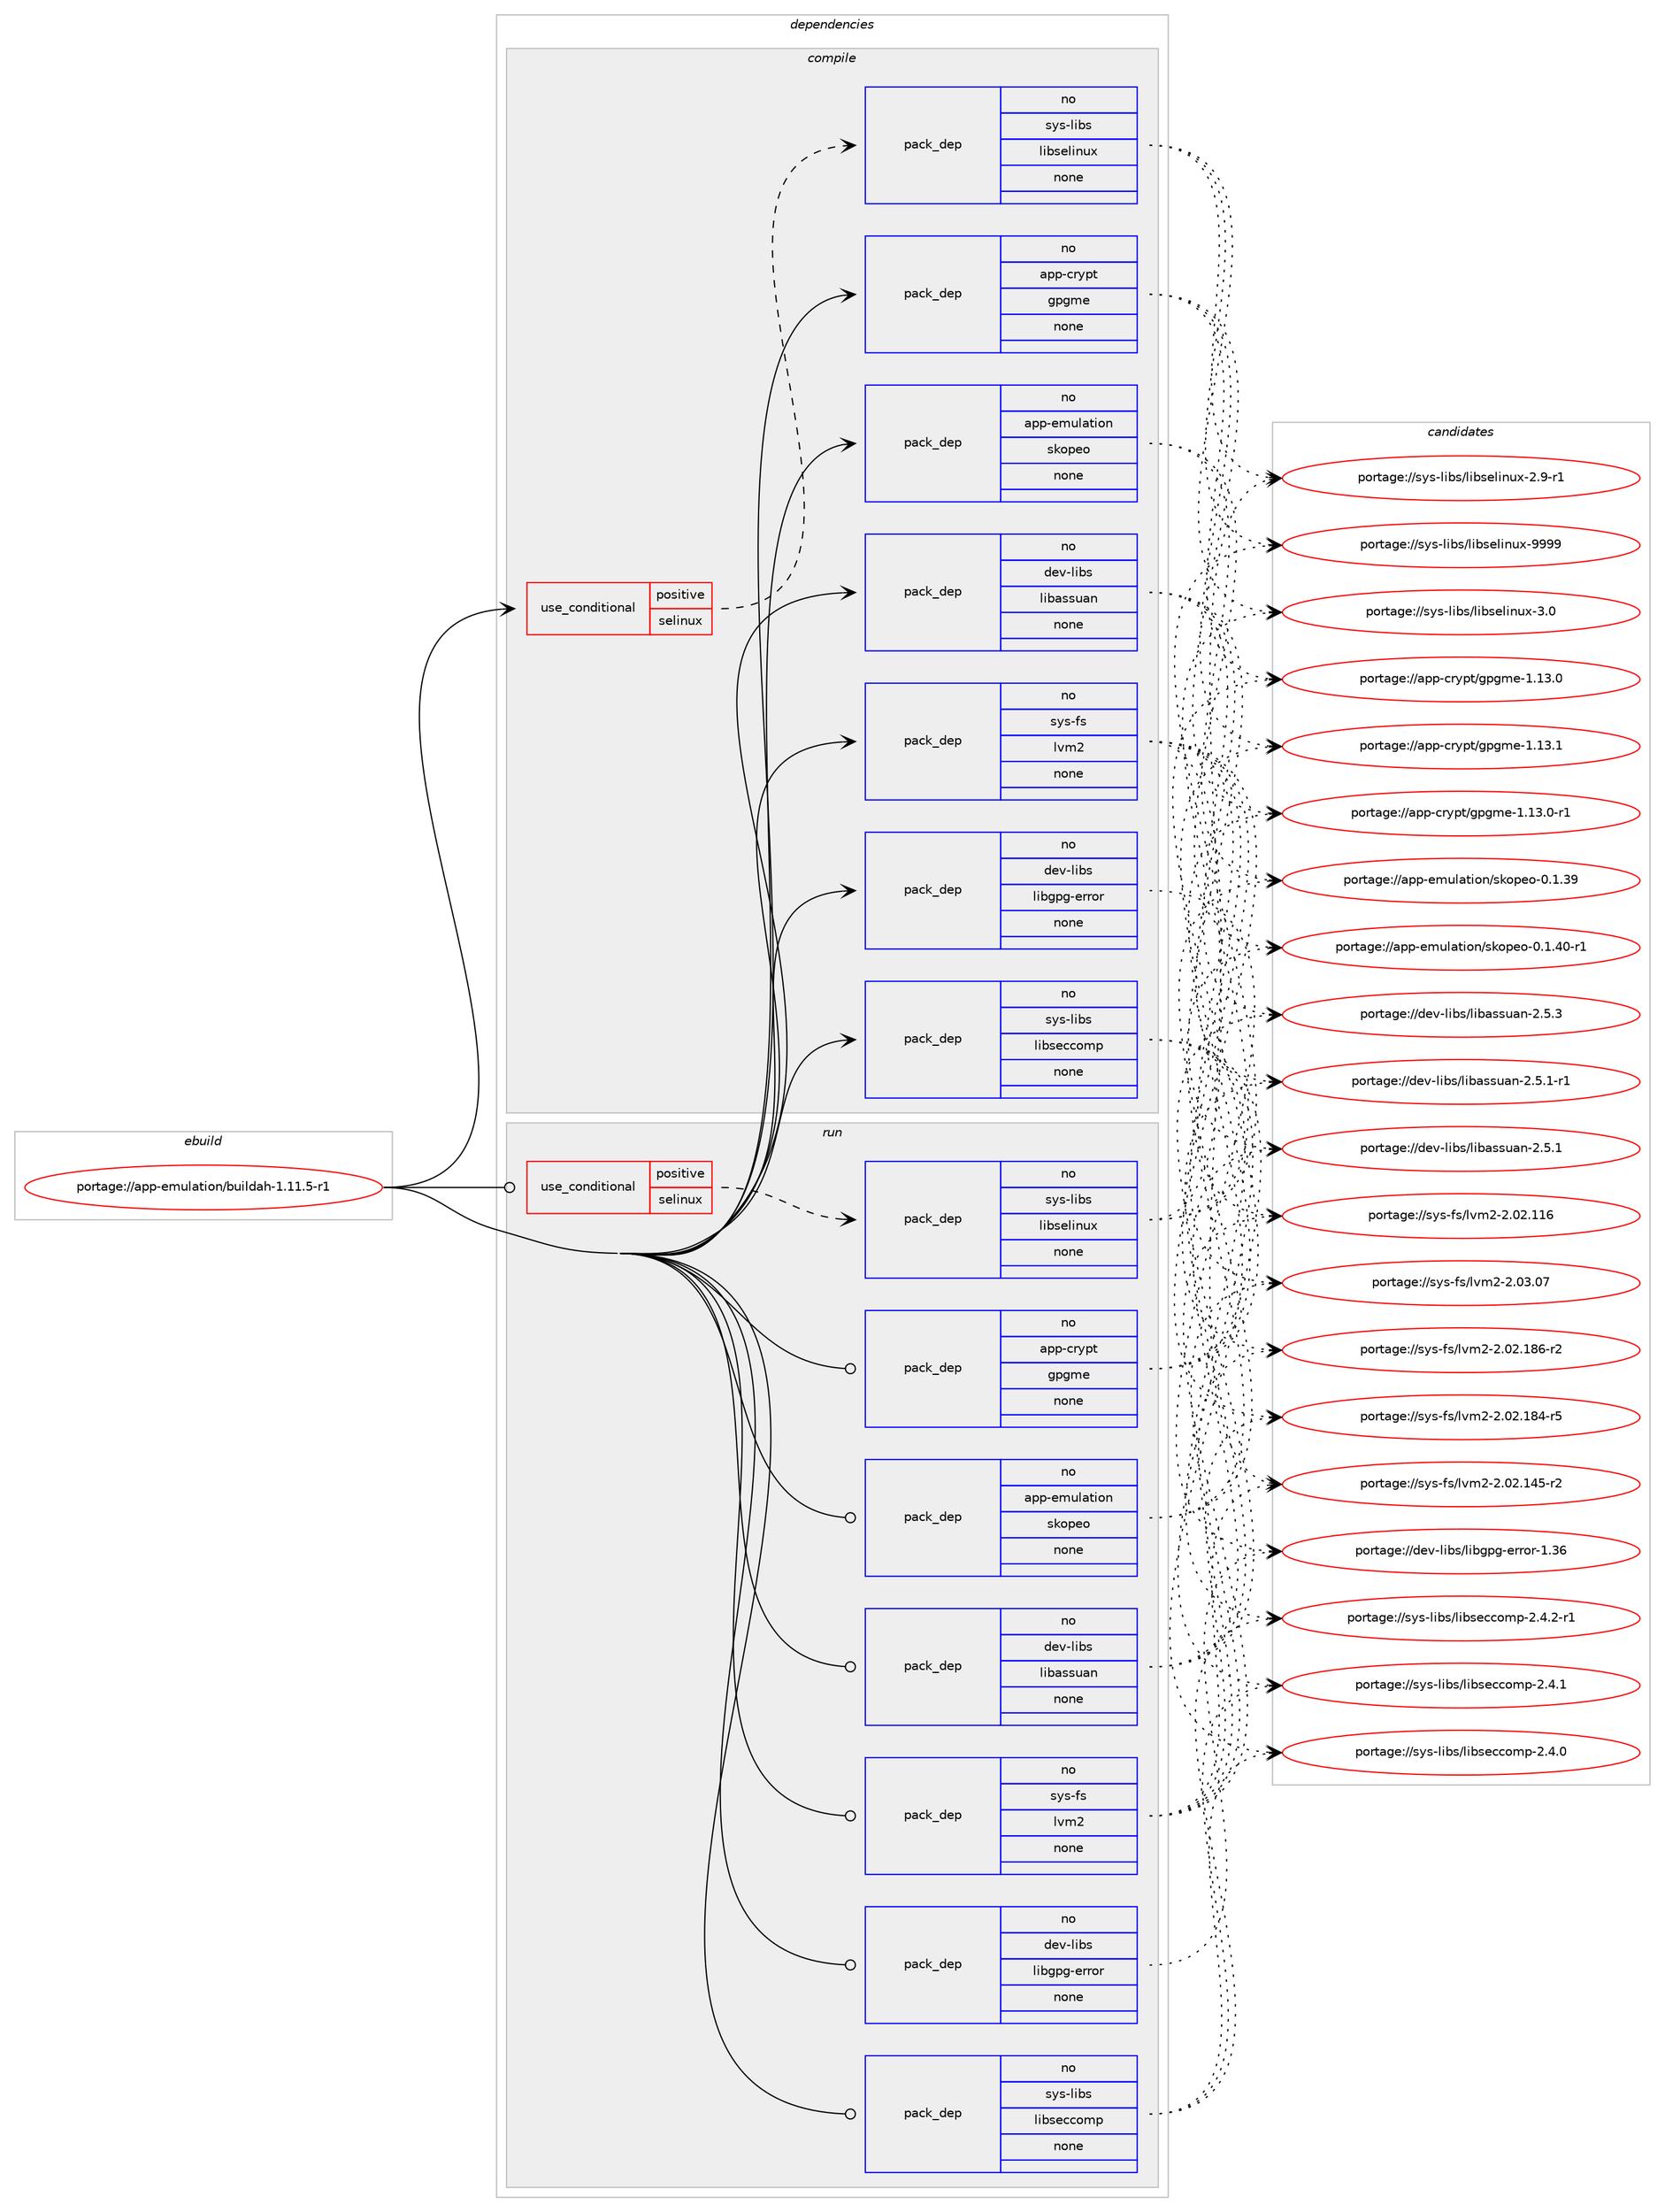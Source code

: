 digraph prolog {

# *************
# Graph options
# *************

newrank=true;
concentrate=true;
compound=true;
graph [rankdir=LR,fontname=Helvetica,fontsize=10,ranksep=1.5];#, ranksep=2.5, nodesep=0.2];
edge  [arrowhead=vee];
node  [fontname=Helvetica,fontsize=10];

# **********
# The ebuild
# **********

subgraph cluster_leftcol {
color=gray;
label=<<i>ebuild</i>>;
id [label="portage://app-emulation/buildah-1.11.5-r1", color=red, width=4, href="../app-emulation/buildah-1.11.5-r1.svg"];
}

# ****************
# The dependencies
# ****************

subgraph cluster_midcol {
color=gray;
label=<<i>dependencies</i>>;
subgraph cluster_compile {
fillcolor="#eeeeee";
style=filled;
label=<<i>compile</i>>;
subgraph cond149171 {
dependency633241 [label=<<TABLE BORDER="0" CELLBORDER="1" CELLSPACING="0" CELLPADDING="4"><TR><TD ROWSPAN="3" CELLPADDING="10">use_conditional</TD></TR><TR><TD>positive</TD></TR><TR><TD>selinux</TD></TR></TABLE>>, shape=none, color=red];
subgraph pack475662 {
dependency633242 [label=<<TABLE BORDER="0" CELLBORDER="1" CELLSPACING="0" CELLPADDING="4" WIDTH="220"><TR><TD ROWSPAN="6" CELLPADDING="30">pack_dep</TD></TR><TR><TD WIDTH="110">no</TD></TR><TR><TD>sys-libs</TD></TR><TR><TD>libselinux</TD></TR><TR><TD>none</TD></TR><TR><TD></TD></TR></TABLE>>, shape=none, color=blue];
}
dependency633241:e -> dependency633242:w [weight=20,style="dashed",arrowhead="vee"];
}
id:e -> dependency633241:w [weight=20,style="solid",arrowhead="vee"];
subgraph pack475663 {
dependency633243 [label=<<TABLE BORDER="0" CELLBORDER="1" CELLSPACING="0" CELLPADDING="4" WIDTH="220"><TR><TD ROWSPAN="6" CELLPADDING="30">pack_dep</TD></TR><TR><TD WIDTH="110">no</TD></TR><TR><TD>app-crypt</TD></TR><TR><TD>gpgme</TD></TR><TR><TD>none</TD></TR><TR><TD></TD></TR></TABLE>>, shape=none, color=blue];
}
id:e -> dependency633243:w [weight=20,style="solid",arrowhead="vee"];
subgraph pack475664 {
dependency633244 [label=<<TABLE BORDER="0" CELLBORDER="1" CELLSPACING="0" CELLPADDING="4" WIDTH="220"><TR><TD ROWSPAN="6" CELLPADDING="30">pack_dep</TD></TR><TR><TD WIDTH="110">no</TD></TR><TR><TD>app-emulation</TD></TR><TR><TD>skopeo</TD></TR><TR><TD>none</TD></TR><TR><TD></TD></TR></TABLE>>, shape=none, color=blue];
}
id:e -> dependency633244:w [weight=20,style="solid",arrowhead="vee"];
subgraph pack475665 {
dependency633245 [label=<<TABLE BORDER="0" CELLBORDER="1" CELLSPACING="0" CELLPADDING="4" WIDTH="220"><TR><TD ROWSPAN="6" CELLPADDING="30">pack_dep</TD></TR><TR><TD WIDTH="110">no</TD></TR><TR><TD>dev-libs</TD></TR><TR><TD>libassuan</TD></TR><TR><TD>none</TD></TR><TR><TD></TD></TR></TABLE>>, shape=none, color=blue];
}
id:e -> dependency633245:w [weight=20,style="solid",arrowhead="vee"];
subgraph pack475666 {
dependency633246 [label=<<TABLE BORDER="0" CELLBORDER="1" CELLSPACING="0" CELLPADDING="4" WIDTH="220"><TR><TD ROWSPAN="6" CELLPADDING="30">pack_dep</TD></TR><TR><TD WIDTH="110">no</TD></TR><TR><TD>dev-libs</TD></TR><TR><TD>libgpg-error</TD></TR><TR><TD>none</TD></TR><TR><TD></TD></TR></TABLE>>, shape=none, color=blue];
}
id:e -> dependency633246:w [weight=20,style="solid",arrowhead="vee"];
subgraph pack475667 {
dependency633247 [label=<<TABLE BORDER="0" CELLBORDER="1" CELLSPACING="0" CELLPADDING="4" WIDTH="220"><TR><TD ROWSPAN="6" CELLPADDING="30">pack_dep</TD></TR><TR><TD WIDTH="110">no</TD></TR><TR><TD>sys-fs</TD></TR><TR><TD>lvm2</TD></TR><TR><TD>none</TD></TR><TR><TD></TD></TR></TABLE>>, shape=none, color=blue];
}
id:e -> dependency633247:w [weight=20,style="solid",arrowhead="vee"];
subgraph pack475668 {
dependency633248 [label=<<TABLE BORDER="0" CELLBORDER="1" CELLSPACING="0" CELLPADDING="4" WIDTH="220"><TR><TD ROWSPAN="6" CELLPADDING="30">pack_dep</TD></TR><TR><TD WIDTH="110">no</TD></TR><TR><TD>sys-libs</TD></TR><TR><TD>libseccomp</TD></TR><TR><TD>none</TD></TR><TR><TD></TD></TR></TABLE>>, shape=none, color=blue];
}
id:e -> dependency633248:w [weight=20,style="solid",arrowhead="vee"];
}
subgraph cluster_compileandrun {
fillcolor="#eeeeee";
style=filled;
label=<<i>compile and run</i>>;
}
subgraph cluster_run {
fillcolor="#eeeeee";
style=filled;
label=<<i>run</i>>;
subgraph cond149172 {
dependency633249 [label=<<TABLE BORDER="0" CELLBORDER="1" CELLSPACING="0" CELLPADDING="4"><TR><TD ROWSPAN="3" CELLPADDING="10">use_conditional</TD></TR><TR><TD>positive</TD></TR><TR><TD>selinux</TD></TR></TABLE>>, shape=none, color=red];
subgraph pack475669 {
dependency633250 [label=<<TABLE BORDER="0" CELLBORDER="1" CELLSPACING="0" CELLPADDING="4" WIDTH="220"><TR><TD ROWSPAN="6" CELLPADDING="30">pack_dep</TD></TR><TR><TD WIDTH="110">no</TD></TR><TR><TD>sys-libs</TD></TR><TR><TD>libselinux</TD></TR><TR><TD>none</TD></TR><TR><TD></TD></TR></TABLE>>, shape=none, color=blue];
}
dependency633249:e -> dependency633250:w [weight=20,style="dashed",arrowhead="vee"];
}
id:e -> dependency633249:w [weight=20,style="solid",arrowhead="odot"];
subgraph pack475670 {
dependency633251 [label=<<TABLE BORDER="0" CELLBORDER="1" CELLSPACING="0" CELLPADDING="4" WIDTH="220"><TR><TD ROWSPAN="6" CELLPADDING="30">pack_dep</TD></TR><TR><TD WIDTH="110">no</TD></TR><TR><TD>app-crypt</TD></TR><TR><TD>gpgme</TD></TR><TR><TD>none</TD></TR><TR><TD></TD></TR></TABLE>>, shape=none, color=blue];
}
id:e -> dependency633251:w [weight=20,style="solid",arrowhead="odot"];
subgraph pack475671 {
dependency633252 [label=<<TABLE BORDER="0" CELLBORDER="1" CELLSPACING="0" CELLPADDING="4" WIDTH="220"><TR><TD ROWSPAN="6" CELLPADDING="30">pack_dep</TD></TR><TR><TD WIDTH="110">no</TD></TR><TR><TD>app-emulation</TD></TR><TR><TD>skopeo</TD></TR><TR><TD>none</TD></TR><TR><TD></TD></TR></TABLE>>, shape=none, color=blue];
}
id:e -> dependency633252:w [weight=20,style="solid",arrowhead="odot"];
subgraph pack475672 {
dependency633253 [label=<<TABLE BORDER="0" CELLBORDER="1" CELLSPACING="0" CELLPADDING="4" WIDTH="220"><TR><TD ROWSPAN="6" CELLPADDING="30">pack_dep</TD></TR><TR><TD WIDTH="110">no</TD></TR><TR><TD>dev-libs</TD></TR><TR><TD>libassuan</TD></TR><TR><TD>none</TD></TR><TR><TD></TD></TR></TABLE>>, shape=none, color=blue];
}
id:e -> dependency633253:w [weight=20,style="solid",arrowhead="odot"];
subgraph pack475673 {
dependency633254 [label=<<TABLE BORDER="0" CELLBORDER="1" CELLSPACING="0" CELLPADDING="4" WIDTH="220"><TR><TD ROWSPAN="6" CELLPADDING="30">pack_dep</TD></TR><TR><TD WIDTH="110">no</TD></TR><TR><TD>dev-libs</TD></TR><TR><TD>libgpg-error</TD></TR><TR><TD>none</TD></TR><TR><TD></TD></TR></TABLE>>, shape=none, color=blue];
}
id:e -> dependency633254:w [weight=20,style="solid",arrowhead="odot"];
subgraph pack475674 {
dependency633255 [label=<<TABLE BORDER="0" CELLBORDER="1" CELLSPACING="0" CELLPADDING="4" WIDTH="220"><TR><TD ROWSPAN="6" CELLPADDING="30">pack_dep</TD></TR><TR><TD WIDTH="110">no</TD></TR><TR><TD>sys-fs</TD></TR><TR><TD>lvm2</TD></TR><TR><TD>none</TD></TR><TR><TD></TD></TR></TABLE>>, shape=none, color=blue];
}
id:e -> dependency633255:w [weight=20,style="solid",arrowhead="odot"];
subgraph pack475675 {
dependency633256 [label=<<TABLE BORDER="0" CELLBORDER="1" CELLSPACING="0" CELLPADDING="4" WIDTH="220"><TR><TD ROWSPAN="6" CELLPADDING="30">pack_dep</TD></TR><TR><TD WIDTH="110">no</TD></TR><TR><TD>sys-libs</TD></TR><TR><TD>libseccomp</TD></TR><TR><TD>none</TD></TR><TR><TD></TD></TR></TABLE>>, shape=none, color=blue];
}
id:e -> dependency633256:w [weight=20,style="solid",arrowhead="odot"];
}
}

# **************
# The candidates
# **************

subgraph cluster_choices {
rank=same;
color=gray;
label=<<i>candidates</i>>;

subgraph choice475662 {
color=black;
nodesep=1;
choice115121115451081059811547108105981151011081051101171204557575757 [label="portage://sys-libs/libselinux-9999", color=red, width=4,href="../sys-libs/libselinux-9999.svg"];
choice1151211154510810598115471081059811510110810511011712045514648 [label="portage://sys-libs/libselinux-3.0", color=red, width=4,href="../sys-libs/libselinux-3.0.svg"];
choice11512111545108105981154710810598115101108105110117120455046574511449 [label="portage://sys-libs/libselinux-2.9-r1", color=red, width=4,href="../sys-libs/libselinux-2.9-r1.svg"];
dependency633242:e -> choice115121115451081059811547108105981151011081051101171204557575757:w [style=dotted,weight="100"];
dependency633242:e -> choice1151211154510810598115471081059811510110810511011712045514648:w [style=dotted,weight="100"];
dependency633242:e -> choice11512111545108105981154710810598115101108105110117120455046574511449:w [style=dotted,weight="100"];
}
subgraph choice475663 {
color=black;
nodesep=1;
choice9711211245991141211121164710311210310910145494649514649 [label="portage://app-crypt/gpgme-1.13.1", color=red, width=4,href="../app-crypt/gpgme-1.13.1.svg"];
choice97112112459911412111211647103112103109101454946495146484511449 [label="portage://app-crypt/gpgme-1.13.0-r1", color=red, width=4,href="../app-crypt/gpgme-1.13.0-r1.svg"];
choice9711211245991141211121164710311210310910145494649514648 [label="portage://app-crypt/gpgme-1.13.0", color=red, width=4,href="../app-crypt/gpgme-1.13.0.svg"];
dependency633243:e -> choice9711211245991141211121164710311210310910145494649514649:w [style=dotted,weight="100"];
dependency633243:e -> choice97112112459911412111211647103112103109101454946495146484511449:w [style=dotted,weight="100"];
dependency633243:e -> choice9711211245991141211121164710311210310910145494649514648:w [style=dotted,weight="100"];
}
subgraph choice475664 {
color=black;
nodesep=1;
choice97112112451011091171089711610511111047115107111112101111454846494652484511449 [label="portage://app-emulation/skopeo-0.1.40-r1", color=red, width=4,href="../app-emulation/skopeo-0.1.40-r1.svg"];
choice9711211245101109117108971161051111104711510711111210111145484649465157 [label="portage://app-emulation/skopeo-0.1.39", color=red, width=4,href="../app-emulation/skopeo-0.1.39.svg"];
dependency633244:e -> choice97112112451011091171089711610511111047115107111112101111454846494652484511449:w [style=dotted,weight="100"];
dependency633244:e -> choice9711211245101109117108971161051111104711510711111210111145484649465157:w [style=dotted,weight="100"];
}
subgraph choice475665 {
color=black;
nodesep=1;
choice100101118451081059811547108105989711511511797110455046534651 [label="portage://dev-libs/libassuan-2.5.3", color=red, width=4,href="../dev-libs/libassuan-2.5.3.svg"];
choice1001011184510810598115471081059897115115117971104550465346494511449 [label="portage://dev-libs/libassuan-2.5.1-r1", color=red, width=4,href="../dev-libs/libassuan-2.5.1-r1.svg"];
choice100101118451081059811547108105989711511511797110455046534649 [label="portage://dev-libs/libassuan-2.5.1", color=red, width=4,href="../dev-libs/libassuan-2.5.1.svg"];
dependency633245:e -> choice100101118451081059811547108105989711511511797110455046534651:w [style=dotted,weight="100"];
dependency633245:e -> choice1001011184510810598115471081059897115115117971104550465346494511449:w [style=dotted,weight="100"];
dependency633245:e -> choice100101118451081059811547108105989711511511797110455046534649:w [style=dotted,weight="100"];
}
subgraph choice475666 {
color=black;
nodesep=1;
choice10010111845108105981154710810598103112103451011141141111144549465154 [label="portage://dev-libs/libgpg-error-1.36", color=red, width=4,href="../dev-libs/libgpg-error-1.36.svg"];
dependency633246:e -> choice10010111845108105981154710810598103112103451011141141111144549465154:w [style=dotted,weight="100"];
}
subgraph choice475667 {
color=black;
nodesep=1;
choice1151211154510211547108118109504550464851464855 [label="portage://sys-fs/lvm2-2.03.07", color=red, width=4,href="../sys-fs/lvm2-2.03.07.svg"];
choice1151211154510211547108118109504550464850464956544511450 [label="portage://sys-fs/lvm2-2.02.186-r2", color=red, width=4,href="../sys-fs/lvm2-2.02.186-r2.svg"];
choice1151211154510211547108118109504550464850464956524511453 [label="portage://sys-fs/lvm2-2.02.184-r5", color=red, width=4,href="../sys-fs/lvm2-2.02.184-r5.svg"];
choice1151211154510211547108118109504550464850464952534511450 [label="portage://sys-fs/lvm2-2.02.145-r2", color=red, width=4,href="../sys-fs/lvm2-2.02.145-r2.svg"];
choice115121115451021154710811810950455046485046494954 [label="portage://sys-fs/lvm2-2.02.116", color=red, width=4,href="../sys-fs/lvm2-2.02.116.svg"];
dependency633247:e -> choice1151211154510211547108118109504550464851464855:w [style=dotted,weight="100"];
dependency633247:e -> choice1151211154510211547108118109504550464850464956544511450:w [style=dotted,weight="100"];
dependency633247:e -> choice1151211154510211547108118109504550464850464956524511453:w [style=dotted,weight="100"];
dependency633247:e -> choice1151211154510211547108118109504550464850464952534511450:w [style=dotted,weight="100"];
dependency633247:e -> choice115121115451021154710811810950455046485046494954:w [style=dotted,weight="100"];
}
subgraph choice475668 {
color=black;
nodesep=1;
choice1151211154510810598115471081059811510199991111091124550465246504511449 [label="portage://sys-libs/libseccomp-2.4.2-r1", color=red, width=4,href="../sys-libs/libseccomp-2.4.2-r1.svg"];
choice115121115451081059811547108105981151019999111109112455046524649 [label="portage://sys-libs/libseccomp-2.4.1", color=red, width=4,href="../sys-libs/libseccomp-2.4.1.svg"];
choice115121115451081059811547108105981151019999111109112455046524648 [label="portage://sys-libs/libseccomp-2.4.0", color=red, width=4,href="../sys-libs/libseccomp-2.4.0.svg"];
dependency633248:e -> choice1151211154510810598115471081059811510199991111091124550465246504511449:w [style=dotted,weight="100"];
dependency633248:e -> choice115121115451081059811547108105981151019999111109112455046524649:w [style=dotted,weight="100"];
dependency633248:e -> choice115121115451081059811547108105981151019999111109112455046524648:w [style=dotted,weight="100"];
}
subgraph choice475669 {
color=black;
nodesep=1;
choice115121115451081059811547108105981151011081051101171204557575757 [label="portage://sys-libs/libselinux-9999", color=red, width=4,href="../sys-libs/libselinux-9999.svg"];
choice1151211154510810598115471081059811510110810511011712045514648 [label="portage://sys-libs/libselinux-3.0", color=red, width=4,href="../sys-libs/libselinux-3.0.svg"];
choice11512111545108105981154710810598115101108105110117120455046574511449 [label="portage://sys-libs/libselinux-2.9-r1", color=red, width=4,href="../sys-libs/libselinux-2.9-r1.svg"];
dependency633250:e -> choice115121115451081059811547108105981151011081051101171204557575757:w [style=dotted,weight="100"];
dependency633250:e -> choice1151211154510810598115471081059811510110810511011712045514648:w [style=dotted,weight="100"];
dependency633250:e -> choice11512111545108105981154710810598115101108105110117120455046574511449:w [style=dotted,weight="100"];
}
subgraph choice475670 {
color=black;
nodesep=1;
choice9711211245991141211121164710311210310910145494649514649 [label="portage://app-crypt/gpgme-1.13.1", color=red, width=4,href="../app-crypt/gpgme-1.13.1.svg"];
choice97112112459911412111211647103112103109101454946495146484511449 [label="portage://app-crypt/gpgme-1.13.0-r1", color=red, width=4,href="../app-crypt/gpgme-1.13.0-r1.svg"];
choice9711211245991141211121164710311210310910145494649514648 [label="portage://app-crypt/gpgme-1.13.0", color=red, width=4,href="../app-crypt/gpgme-1.13.0.svg"];
dependency633251:e -> choice9711211245991141211121164710311210310910145494649514649:w [style=dotted,weight="100"];
dependency633251:e -> choice97112112459911412111211647103112103109101454946495146484511449:w [style=dotted,weight="100"];
dependency633251:e -> choice9711211245991141211121164710311210310910145494649514648:w [style=dotted,weight="100"];
}
subgraph choice475671 {
color=black;
nodesep=1;
choice97112112451011091171089711610511111047115107111112101111454846494652484511449 [label="portage://app-emulation/skopeo-0.1.40-r1", color=red, width=4,href="../app-emulation/skopeo-0.1.40-r1.svg"];
choice9711211245101109117108971161051111104711510711111210111145484649465157 [label="portage://app-emulation/skopeo-0.1.39", color=red, width=4,href="../app-emulation/skopeo-0.1.39.svg"];
dependency633252:e -> choice97112112451011091171089711610511111047115107111112101111454846494652484511449:w [style=dotted,weight="100"];
dependency633252:e -> choice9711211245101109117108971161051111104711510711111210111145484649465157:w [style=dotted,weight="100"];
}
subgraph choice475672 {
color=black;
nodesep=1;
choice100101118451081059811547108105989711511511797110455046534651 [label="portage://dev-libs/libassuan-2.5.3", color=red, width=4,href="../dev-libs/libassuan-2.5.3.svg"];
choice1001011184510810598115471081059897115115117971104550465346494511449 [label="portage://dev-libs/libassuan-2.5.1-r1", color=red, width=4,href="../dev-libs/libassuan-2.5.1-r1.svg"];
choice100101118451081059811547108105989711511511797110455046534649 [label="portage://dev-libs/libassuan-2.5.1", color=red, width=4,href="../dev-libs/libassuan-2.5.1.svg"];
dependency633253:e -> choice100101118451081059811547108105989711511511797110455046534651:w [style=dotted,weight="100"];
dependency633253:e -> choice1001011184510810598115471081059897115115117971104550465346494511449:w [style=dotted,weight="100"];
dependency633253:e -> choice100101118451081059811547108105989711511511797110455046534649:w [style=dotted,weight="100"];
}
subgraph choice475673 {
color=black;
nodesep=1;
choice10010111845108105981154710810598103112103451011141141111144549465154 [label="portage://dev-libs/libgpg-error-1.36", color=red, width=4,href="../dev-libs/libgpg-error-1.36.svg"];
dependency633254:e -> choice10010111845108105981154710810598103112103451011141141111144549465154:w [style=dotted,weight="100"];
}
subgraph choice475674 {
color=black;
nodesep=1;
choice1151211154510211547108118109504550464851464855 [label="portage://sys-fs/lvm2-2.03.07", color=red, width=4,href="../sys-fs/lvm2-2.03.07.svg"];
choice1151211154510211547108118109504550464850464956544511450 [label="portage://sys-fs/lvm2-2.02.186-r2", color=red, width=4,href="../sys-fs/lvm2-2.02.186-r2.svg"];
choice1151211154510211547108118109504550464850464956524511453 [label="portage://sys-fs/lvm2-2.02.184-r5", color=red, width=4,href="../sys-fs/lvm2-2.02.184-r5.svg"];
choice1151211154510211547108118109504550464850464952534511450 [label="portage://sys-fs/lvm2-2.02.145-r2", color=red, width=4,href="../sys-fs/lvm2-2.02.145-r2.svg"];
choice115121115451021154710811810950455046485046494954 [label="portage://sys-fs/lvm2-2.02.116", color=red, width=4,href="../sys-fs/lvm2-2.02.116.svg"];
dependency633255:e -> choice1151211154510211547108118109504550464851464855:w [style=dotted,weight="100"];
dependency633255:e -> choice1151211154510211547108118109504550464850464956544511450:w [style=dotted,weight="100"];
dependency633255:e -> choice1151211154510211547108118109504550464850464956524511453:w [style=dotted,weight="100"];
dependency633255:e -> choice1151211154510211547108118109504550464850464952534511450:w [style=dotted,weight="100"];
dependency633255:e -> choice115121115451021154710811810950455046485046494954:w [style=dotted,weight="100"];
}
subgraph choice475675 {
color=black;
nodesep=1;
choice1151211154510810598115471081059811510199991111091124550465246504511449 [label="portage://sys-libs/libseccomp-2.4.2-r1", color=red, width=4,href="../sys-libs/libseccomp-2.4.2-r1.svg"];
choice115121115451081059811547108105981151019999111109112455046524649 [label="portage://sys-libs/libseccomp-2.4.1", color=red, width=4,href="../sys-libs/libseccomp-2.4.1.svg"];
choice115121115451081059811547108105981151019999111109112455046524648 [label="portage://sys-libs/libseccomp-2.4.0", color=red, width=4,href="../sys-libs/libseccomp-2.4.0.svg"];
dependency633256:e -> choice1151211154510810598115471081059811510199991111091124550465246504511449:w [style=dotted,weight="100"];
dependency633256:e -> choice115121115451081059811547108105981151019999111109112455046524649:w [style=dotted,weight="100"];
dependency633256:e -> choice115121115451081059811547108105981151019999111109112455046524648:w [style=dotted,weight="100"];
}
}

}
